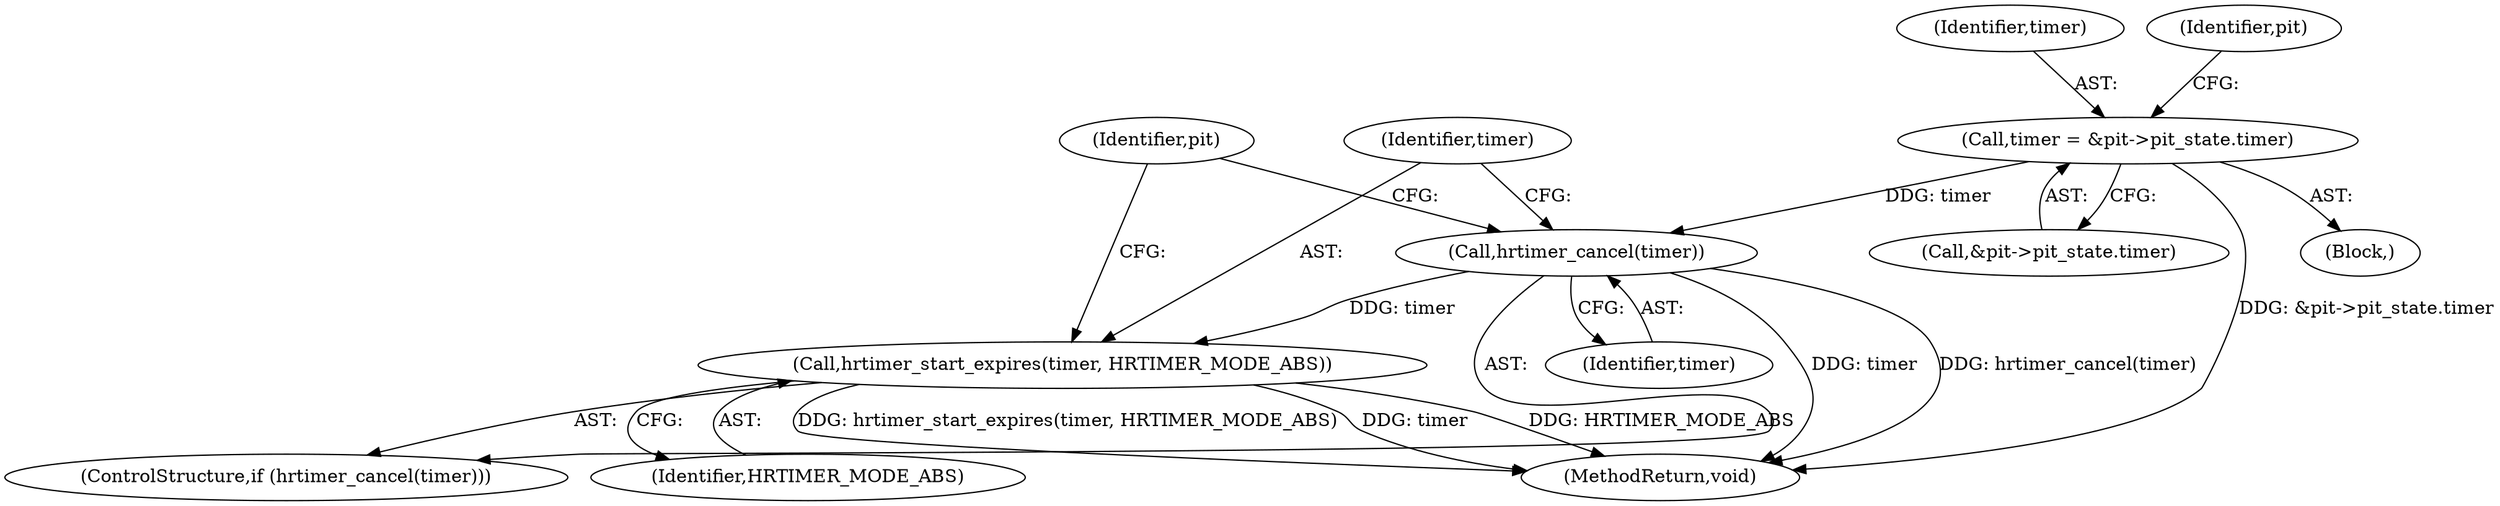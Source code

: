 digraph "0_linux_2febc839133280d5a5e8e1179c94ea674489dae2@pointer" {
"1000138" [label="(Call,hrtimer_cancel(timer))"];
"1000122" [label="(Call,timer = &pit->pit_state.timer)"];
"1000140" [label="(Call,hrtimer_start_expires(timer, HRTIMER_MODE_ABS))"];
"1000140" [label="(Call,hrtimer_start_expires(timer, HRTIMER_MODE_ABS))"];
"1000102" [label="(Block,)"];
"1000150" [label="(MethodReturn,void)"];
"1000123" [label="(Identifier,timer)"];
"1000134" [label="(Identifier,pit)"];
"1000139" [label="(Identifier,timer)"];
"1000147" [label="(Identifier,pit)"];
"1000122" [label="(Call,timer = &pit->pit_state.timer)"];
"1000138" [label="(Call,hrtimer_cancel(timer))"];
"1000141" [label="(Identifier,timer)"];
"1000137" [label="(ControlStructure,if (hrtimer_cancel(timer)))"];
"1000124" [label="(Call,&pit->pit_state.timer)"];
"1000142" [label="(Identifier,HRTIMER_MODE_ABS)"];
"1000138" -> "1000137"  [label="AST: "];
"1000138" -> "1000139"  [label="CFG: "];
"1000139" -> "1000138"  [label="AST: "];
"1000141" -> "1000138"  [label="CFG: "];
"1000147" -> "1000138"  [label="CFG: "];
"1000138" -> "1000150"  [label="DDG: hrtimer_cancel(timer)"];
"1000138" -> "1000150"  [label="DDG: timer"];
"1000122" -> "1000138"  [label="DDG: timer"];
"1000138" -> "1000140"  [label="DDG: timer"];
"1000122" -> "1000102"  [label="AST: "];
"1000122" -> "1000124"  [label="CFG: "];
"1000123" -> "1000122"  [label="AST: "];
"1000124" -> "1000122"  [label="AST: "];
"1000134" -> "1000122"  [label="CFG: "];
"1000122" -> "1000150"  [label="DDG: &pit->pit_state.timer"];
"1000140" -> "1000137"  [label="AST: "];
"1000140" -> "1000142"  [label="CFG: "];
"1000141" -> "1000140"  [label="AST: "];
"1000142" -> "1000140"  [label="AST: "];
"1000147" -> "1000140"  [label="CFG: "];
"1000140" -> "1000150"  [label="DDG: HRTIMER_MODE_ABS"];
"1000140" -> "1000150"  [label="DDG: hrtimer_start_expires(timer, HRTIMER_MODE_ABS)"];
"1000140" -> "1000150"  [label="DDG: timer"];
}
